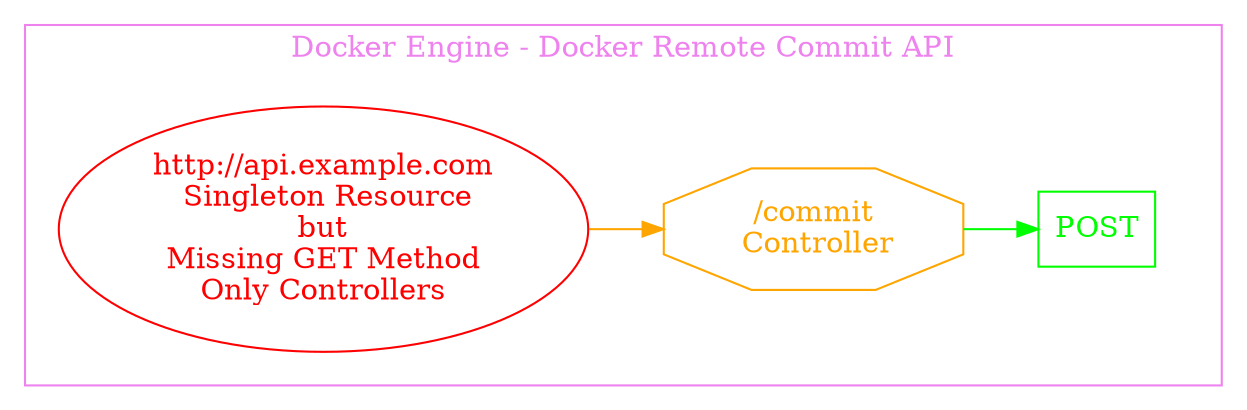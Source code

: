 digraph Cloud_Computing_REST_API {
rankdir="LR";
subgraph cluster_0 {
label="Docker Engine - Docker Remote Commit API"
color=violet
fontcolor=violet
subgraph cluster_1 {
label=""
color=white
fontcolor=white
node1 [label="http://api.example.com\n Singleton Resource\nbut\nMissing GET Method\nOnly Controllers", shape="ellipse", color="red", fontcolor="red"]
node1 -> node2 [color="orange", fontcolor="orange"]
subgraph cluster_2 {
label=""
color=white
fontcolor=white
node2 [label="/commit\n Controller", shape="octagon", color="orange", fontcolor="orange"]
node2 -> node3 [color="green", fontcolor="green"]
subgraph cluster_3 {
label=""
color=white
fontcolor=white
node3 [label="POST", shape="box", color="green", fontcolor="green"]
}
}
}
}
}

